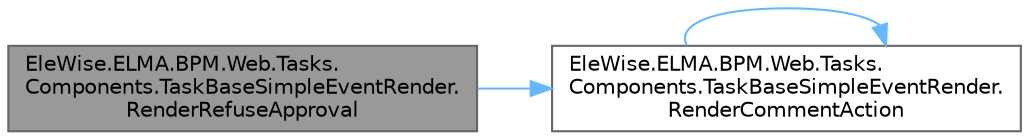 digraph "EleWise.ELMA.BPM.Web.Tasks.Components.TaskBaseSimpleEventRender.RenderRefuseApproval"
{
 // LATEX_PDF_SIZE
  bgcolor="transparent";
  edge [fontname=Helvetica,fontsize=10,labelfontname=Helvetica,labelfontsize=10];
  node [fontname=Helvetica,fontsize=10,shape=box,height=0.2,width=0.4];
  rankdir="LR";
  Node1 [id="Node000001",label="EleWise.ELMA.BPM.Web.Tasks.\lComponents.TaskBaseSimpleEventRender.\lRenderRefuseApproval",height=0.2,width=0.4,color="gray40", fillcolor="grey60", style="filled", fontcolor="black",tooltip=" "];
  Node1 -> Node2 [id="edge1_Node000001_Node000002",color="steelblue1",style="solid",tooltip=" "];
  Node2 [id="Node000002",label="EleWise.ELMA.BPM.Web.Tasks.\lComponents.TaskBaseSimpleEventRender.\lRenderCommentAction",height=0.2,width=0.4,color="grey40", fillcolor="white", style="filled",URL="$class_ele_wise_1_1_e_l_m_a_1_1_b_p_m_1_1_web_1_1_tasks_1_1_components_1_1_task_base_simple_event_render.html#ad88e6e5b409adbe794d166edaa1b6778",tooltip=" "];
  Node2 -> Node2 [id="edge2_Node000002_Node000002",color="steelblue1",style="solid",tooltip=" "];
}
